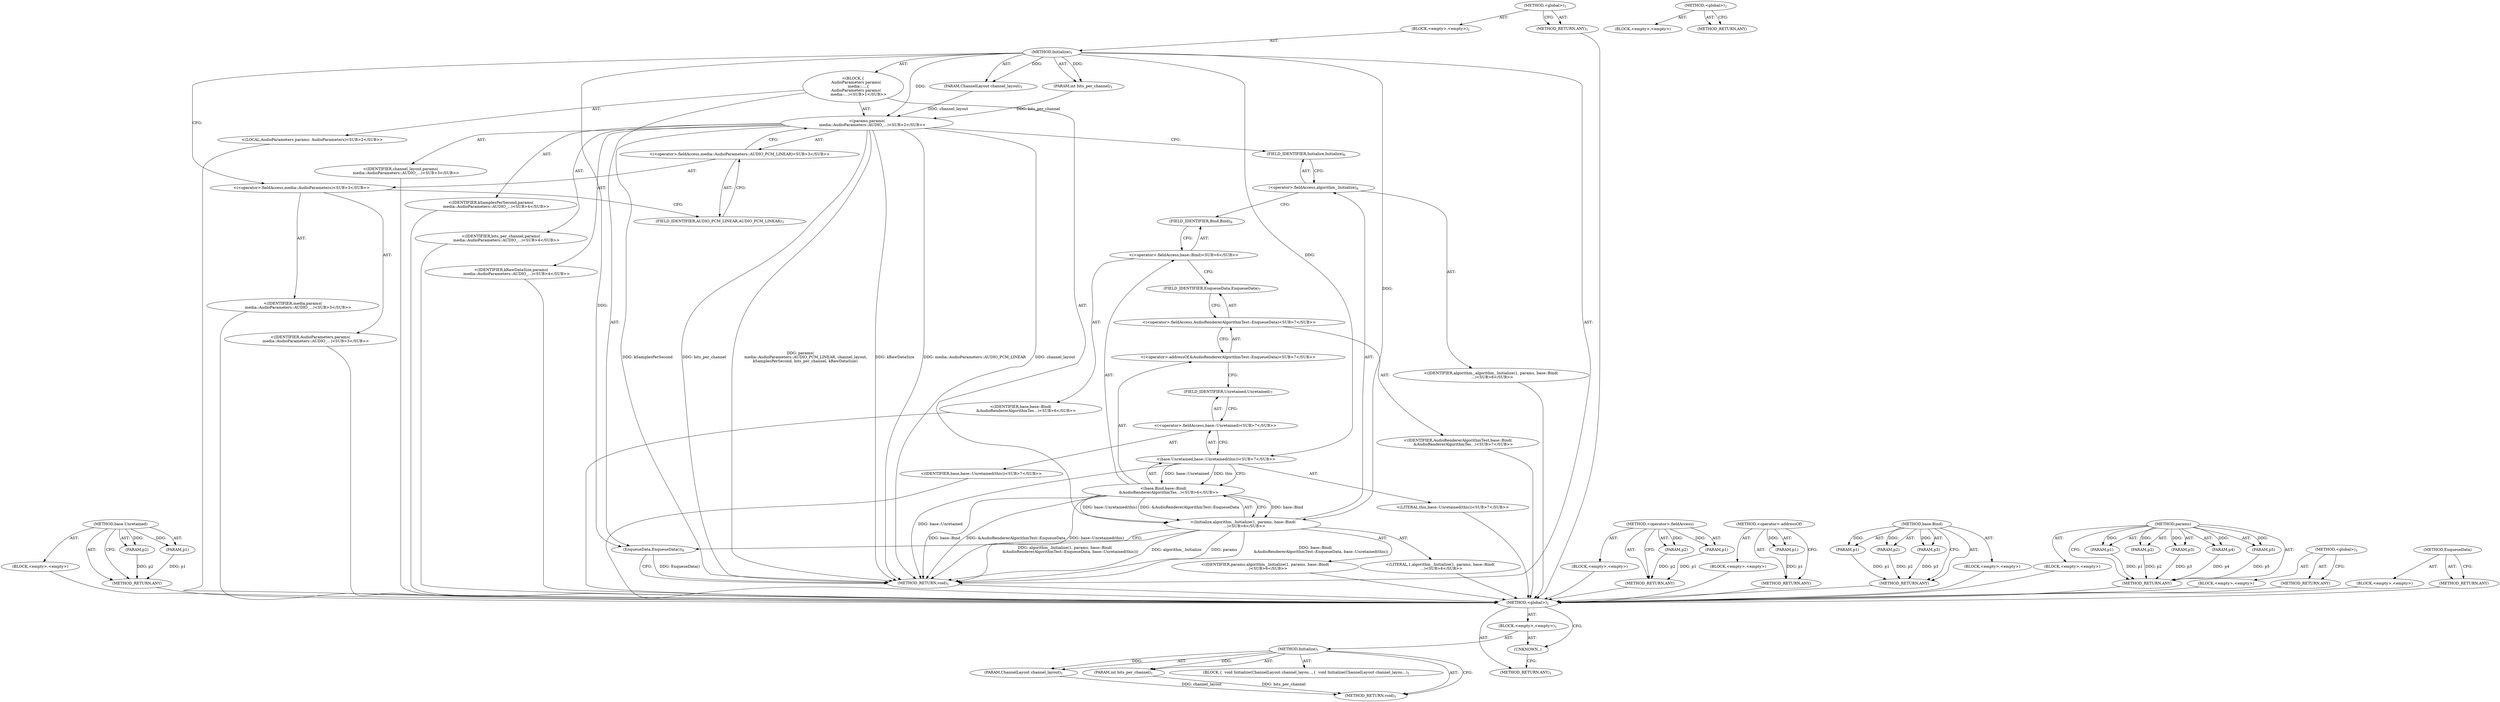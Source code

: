 digraph "&lt;global&gt;" {
vulnerable_91 [label=<(METHOD,base.Unretained)>];
vulnerable_92 [label=<(PARAM,p1)>];
vulnerable_93 [label=<(PARAM,p2)>];
vulnerable_94 [label=<(BLOCK,&lt;empty&gt;,&lt;empty&gt;)>];
vulnerable_95 [label=<(METHOD_RETURN,ANY)>];
vulnerable_6 [label=<(METHOD,&lt;global&gt;)<SUB>1</SUB>>];
vulnerable_7 [label=<(BLOCK,&lt;empty&gt;,&lt;empty&gt;)<SUB>1</SUB>>];
vulnerable_8 [label=<(METHOD,Initialize)<SUB>1</SUB>>];
vulnerable_9 [label=<(PARAM,ChannelLayout channel_layout)<SUB>1</SUB>>];
vulnerable_10 [label=<(PARAM,int bits_per_channel)<SUB>1</SUB>>];
vulnerable_11 [label="<(BLOCK,{
     AudioParameters params(
         media::...,{
     AudioParameters params(
         media::...)<SUB>1</SUB>>"];
vulnerable_12 [label="<(LOCAL,AudioParameters params: AudioParameters)<SUB>2</SUB>>"];
vulnerable_13 [label="<(params,params(
         media::AudioParameters::AUDIO_...)<SUB>2</SUB>>"];
vulnerable_14 [label="<(&lt;operator&gt;.fieldAccess,media::AudioParameters::AUDIO_PCM_LINEAR)<SUB>3</SUB>>"];
vulnerable_15 [label="<(&lt;operator&gt;.fieldAccess,media::AudioParameters)<SUB>3</SUB>>"];
vulnerable_16 [label="<(IDENTIFIER,media,params(
         media::AudioParameters::AUDIO_...)<SUB>3</SUB>>"];
vulnerable_17 [label="<(IDENTIFIER,AudioParameters,params(
         media::AudioParameters::AUDIO_...)<SUB>3</SUB>>"];
vulnerable_18 [label=<(FIELD_IDENTIFIER,AUDIO_PCM_LINEAR,AUDIO_PCM_LINEAR)<SUB>3</SUB>>];
vulnerable_19 [label="<(IDENTIFIER,channel_layout,params(
         media::AudioParameters::AUDIO_...)<SUB>3</SUB>>"];
vulnerable_20 [label="<(IDENTIFIER,kSamplesPerSecond,params(
         media::AudioParameters::AUDIO_...)<SUB>4</SUB>>"];
vulnerable_21 [label="<(IDENTIFIER,bits_per_channel,params(
         media::AudioParameters::AUDIO_...)<SUB>4</SUB>>"];
vulnerable_22 [label="<(IDENTIFIER,kRawDataSize,params(
         media::AudioParameters::AUDIO_...)<SUB>4</SUB>>"];
vulnerable_23 [label="<(Initialize,algorithm_.Initialize(1, params, base::Bind(
  ...)<SUB>6</SUB>>"];
vulnerable_24 [label=<(&lt;operator&gt;.fieldAccess,algorithm_.Initialize)<SUB>6</SUB>>];
vulnerable_25 [label="<(IDENTIFIER,algorithm_,algorithm_.Initialize(1, params, base::Bind(
  ...)<SUB>6</SUB>>"];
vulnerable_26 [label=<(FIELD_IDENTIFIER,Initialize,Initialize)<SUB>6</SUB>>];
vulnerable_27 [label="<(LITERAL,1,algorithm_.Initialize(1, params, base::Bind(
  ...)<SUB>6</SUB>>"];
vulnerable_28 [label="<(IDENTIFIER,params,algorithm_.Initialize(1, params, base::Bind(
  ...)<SUB>6</SUB>>"];
vulnerable_29 [label="<(base.Bind,base::Bind(
         &amp;AudioRendererAlgorithmTes...)<SUB>6</SUB>>"];
vulnerable_30 [label="<(&lt;operator&gt;.fieldAccess,base::Bind)<SUB>6</SUB>>"];
vulnerable_31 [label="<(IDENTIFIER,base,base::Bind(
         &amp;AudioRendererAlgorithmTes...)<SUB>6</SUB>>"];
vulnerable_32 [label=<(FIELD_IDENTIFIER,Bind,Bind)<SUB>6</SUB>>];
vulnerable_33 [label="<(&lt;operator&gt;.addressOf,&amp;AudioRendererAlgorithmTest::EnqueueData)<SUB>7</SUB>>"];
vulnerable_34 [label="<(&lt;operator&gt;.fieldAccess,AudioRendererAlgorithmTest::EnqueueData)<SUB>7</SUB>>"];
vulnerable_35 [label="<(IDENTIFIER,AudioRendererAlgorithmTest,base::Bind(
         &amp;AudioRendererAlgorithmTes...)<SUB>7</SUB>>"];
vulnerable_36 [label=<(FIELD_IDENTIFIER,EnqueueData,EnqueueData)<SUB>7</SUB>>];
vulnerable_37 [label="<(base.Unretained,base::Unretained(this))<SUB>7</SUB>>"];
vulnerable_38 [label="<(&lt;operator&gt;.fieldAccess,base::Unretained)<SUB>7</SUB>>"];
vulnerable_39 [label="<(IDENTIFIER,base,base::Unretained(this))<SUB>7</SUB>>"];
vulnerable_40 [label=<(FIELD_IDENTIFIER,Unretained,Unretained)<SUB>7</SUB>>];
vulnerable_41 [label="<(LITERAL,this,base::Unretained(this))<SUB>7</SUB>>"];
vulnerable_42 [label=<(EnqueueData,EnqueueData())<SUB>8</SUB>>];
vulnerable_43 [label=<(METHOD_RETURN,void)<SUB>1</SUB>>];
vulnerable_45 [label=<(METHOD_RETURN,ANY)<SUB>1</SUB>>];
vulnerable_76 [label=<(METHOD,&lt;operator&gt;.fieldAccess)>];
vulnerable_77 [label=<(PARAM,p1)>];
vulnerable_78 [label=<(PARAM,p2)>];
vulnerable_79 [label=<(BLOCK,&lt;empty&gt;,&lt;empty&gt;)>];
vulnerable_80 [label=<(METHOD_RETURN,ANY)>];
vulnerable_87 [label=<(METHOD,&lt;operator&gt;.addressOf)>];
vulnerable_88 [label=<(PARAM,p1)>];
vulnerable_89 [label=<(BLOCK,&lt;empty&gt;,&lt;empty&gt;)>];
vulnerable_90 [label=<(METHOD_RETURN,ANY)>];
vulnerable_81 [label=<(METHOD,base.Bind)>];
vulnerable_82 [label=<(PARAM,p1)>];
vulnerable_83 [label=<(PARAM,p2)>];
vulnerable_84 [label=<(PARAM,p3)>];
vulnerable_85 [label=<(BLOCK,&lt;empty&gt;,&lt;empty&gt;)>];
vulnerable_86 [label=<(METHOD_RETURN,ANY)>];
vulnerable_68 [label=<(METHOD,params)>];
vulnerable_69 [label=<(PARAM,p1)>];
vulnerable_70 [label=<(PARAM,p2)>];
vulnerable_71 [label=<(PARAM,p3)>];
vulnerable_72 [label=<(PARAM,p4)>];
vulnerable_73 [label=<(PARAM,p5)>];
vulnerable_74 [label=<(BLOCK,&lt;empty&gt;,&lt;empty&gt;)>];
vulnerable_75 [label=<(METHOD_RETURN,ANY)>];
vulnerable_62 [label=<(METHOD,&lt;global&gt;)<SUB>1</SUB>>];
vulnerable_63 [label=<(BLOCK,&lt;empty&gt;,&lt;empty&gt;)>];
vulnerable_64 [label=<(METHOD_RETURN,ANY)>];
vulnerable_96 [label=<(METHOD,EnqueueData)>];
vulnerable_97 [label=<(BLOCK,&lt;empty&gt;,&lt;empty&gt;)>];
vulnerable_98 [label=<(METHOD_RETURN,ANY)>];
fixed_6 [label=<(METHOD,&lt;global&gt;)<SUB>1</SUB>>];
fixed_7 [label=<(BLOCK,&lt;empty&gt;,&lt;empty&gt;)<SUB>1</SUB>>];
fixed_8 [label=<(METHOD,Initialize)<SUB>1</SUB>>];
fixed_9 [label=<(PARAM,ChannelLayout channel_layout)<SUB>1</SUB>>];
fixed_10 [label=<(PARAM,int bits_per_channel)<SUB>1</SUB>>];
fixed_11 [label=<(BLOCK,{
  void Initialize(ChannelLayout channel_layou...,{
  void Initialize(ChannelLayout channel_layou...)<SUB>1</SUB>>];
fixed_12 [label=<(METHOD_RETURN,void)<SUB>1</SUB>>];
fixed_14 [label=<(UNKNOWN,,)>];
fixed_15 [label=<(METHOD_RETURN,ANY)<SUB>1</SUB>>];
fixed_26 [label=<(METHOD,&lt;global&gt;)<SUB>1</SUB>>];
fixed_27 [label=<(BLOCK,&lt;empty&gt;,&lt;empty&gt;)>];
fixed_28 [label=<(METHOD_RETURN,ANY)>];
vulnerable_91 -> vulnerable_92  [key=0, label="AST: "];
vulnerable_91 -> vulnerable_92  [key=1, label="DDG: "];
vulnerable_91 -> vulnerable_94  [key=0, label="AST: "];
vulnerable_91 -> vulnerable_93  [key=0, label="AST: "];
vulnerable_91 -> vulnerable_93  [key=1, label="DDG: "];
vulnerable_91 -> vulnerable_95  [key=0, label="AST: "];
vulnerable_91 -> vulnerable_95  [key=1, label="CFG: "];
vulnerable_92 -> vulnerable_95  [key=0, label="DDG: p1"];
vulnerable_93 -> vulnerable_95  [key=0, label="DDG: p2"];
vulnerable_94 -> fixed_6  [key=0];
vulnerable_95 -> fixed_6  [key=0];
vulnerable_6 -> vulnerable_7  [key=0, label="AST: "];
vulnerable_6 -> vulnerable_45  [key=0, label="AST: "];
vulnerable_6 -> vulnerable_45  [key=1, label="CFG: "];
vulnerable_7 -> vulnerable_8  [key=0, label="AST: "];
vulnerable_8 -> vulnerable_9  [key=0, label="AST: "];
vulnerable_8 -> vulnerable_9  [key=1, label="DDG: "];
vulnerable_8 -> vulnerable_10  [key=0, label="AST: "];
vulnerable_8 -> vulnerable_10  [key=1, label="DDG: "];
vulnerable_8 -> vulnerable_11  [key=0, label="AST: "];
vulnerable_8 -> vulnerable_43  [key=0, label="AST: "];
vulnerable_8 -> vulnerable_15  [key=0, label="CFG: "];
vulnerable_8 -> vulnerable_42  [key=0, label="DDG: "];
vulnerable_8 -> vulnerable_13  [key=0, label="DDG: "];
vulnerable_8 -> vulnerable_23  [key=0, label="DDG: "];
vulnerable_8 -> vulnerable_37  [key=0, label="DDG: "];
vulnerable_9 -> vulnerable_13  [key=0, label="DDG: channel_layout"];
vulnerable_10 -> vulnerable_13  [key=0, label="DDG: bits_per_channel"];
vulnerable_11 -> vulnerable_12  [key=0, label="AST: "];
vulnerable_11 -> vulnerable_13  [key=0, label="AST: "];
vulnerable_11 -> vulnerable_23  [key=0, label="AST: "];
vulnerable_11 -> vulnerable_42  [key=0, label="AST: "];
vulnerable_12 -> fixed_6  [key=0];
vulnerable_13 -> vulnerable_14  [key=0, label="AST: "];
vulnerable_13 -> vulnerable_19  [key=0, label="AST: "];
vulnerable_13 -> vulnerable_20  [key=0, label="AST: "];
vulnerable_13 -> vulnerable_21  [key=0, label="AST: "];
vulnerable_13 -> vulnerable_22  [key=0, label="AST: "];
vulnerable_13 -> vulnerable_26  [key=0, label="CFG: "];
vulnerable_13 -> vulnerable_43  [key=0, label="DDG: media::AudioParameters::AUDIO_PCM_LINEAR"];
vulnerable_13 -> vulnerable_43  [key=1, label="DDG: channel_layout"];
vulnerable_13 -> vulnerable_43  [key=2, label="DDG: kSamplesPerSecond"];
vulnerable_13 -> vulnerable_43  [key=3, label="DDG: bits_per_channel"];
vulnerable_13 -> vulnerable_43  [key=4, label="DDG: params(
         media::AudioParameters::AUDIO_PCM_LINEAR, channel_layout,
        kSamplesPerSecond, bits_per_channel, kRawDataSize)"];
vulnerable_13 -> vulnerable_43  [key=5, label="DDG: kRawDataSize"];
vulnerable_14 -> vulnerable_15  [key=0, label="AST: "];
vulnerable_14 -> vulnerable_18  [key=0, label="AST: "];
vulnerable_14 -> vulnerable_13  [key=0, label="CFG: "];
vulnerable_15 -> vulnerable_16  [key=0, label="AST: "];
vulnerable_15 -> vulnerable_17  [key=0, label="AST: "];
vulnerable_15 -> vulnerable_18  [key=0, label="CFG: "];
vulnerable_16 -> fixed_6  [key=0];
vulnerable_17 -> fixed_6  [key=0];
vulnerable_18 -> vulnerable_14  [key=0, label="CFG: "];
vulnerable_19 -> fixed_6  [key=0];
vulnerable_20 -> fixed_6  [key=0];
vulnerable_21 -> fixed_6  [key=0];
vulnerable_22 -> fixed_6  [key=0];
vulnerable_23 -> vulnerable_24  [key=0, label="AST: "];
vulnerable_23 -> vulnerable_27  [key=0, label="AST: "];
vulnerable_23 -> vulnerable_28  [key=0, label="AST: "];
vulnerable_23 -> vulnerable_29  [key=0, label="AST: "];
vulnerable_23 -> vulnerable_42  [key=0, label="CFG: "];
vulnerable_23 -> vulnerable_43  [key=0, label="DDG: algorithm_.Initialize"];
vulnerable_23 -> vulnerable_43  [key=1, label="DDG: params"];
vulnerable_23 -> vulnerable_43  [key=2, label="DDG: base::Bind(
         &amp;AudioRendererAlgorithmTest::EnqueueData, base::Unretained(this))"];
vulnerable_23 -> vulnerable_43  [key=3, label="DDG: algorithm_.Initialize(1, params, base::Bind(
         &amp;AudioRendererAlgorithmTest::EnqueueData, base::Unretained(this)))"];
vulnerable_24 -> vulnerable_25  [key=0, label="AST: "];
vulnerable_24 -> vulnerable_26  [key=0, label="AST: "];
vulnerable_24 -> vulnerable_32  [key=0, label="CFG: "];
vulnerable_25 -> fixed_6  [key=0];
vulnerable_26 -> vulnerable_24  [key=0, label="CFG: "];
vulnerable_27 -> fixed_6  [key=0];
vulnerable_28 -> fixed_6  [key=0];
vulnerable_29 -> vulnerable_30  [key=0, label="AST: "];
vulnerable_29 -> vulnerable_33  [key=0, label="AST: "];
vulnerable_29 -> vulnerable_37  [key=0, label="AST: "];
vulnerable_29 -> vulnerable_23  [key=0, label="CFG: "];
vulnerable_29 -> vulnerable_23  [key=1, label="DDG: base::Bind"];
vulnerable_29 -> vulnerable_23  [key=2, label="DDG: &amp;AudioRendererAlgorithmTest::EnqueueData"];
vulnerable_29 -> vulnerable_23  [key=3, label="DDG: base::Unretained(this)"];
vulnerable_29 -> vulnerable_43  [key=0, label="DDG: base::Bind"];
vulnerable_29 -> vulnerable_43  [key=1, label="DDG: &amp;AudioRendererAlgorithmTest::EnqueueData"];
vulnerable_29 -> vulnerable_43  [key=2, label="DDG: base::Unretained(this)"];
vulnerable_30 -> vulnerable_31  [key=0, label="AST: "];
vulnerable_30 -> vulnerable_32  [key=0, label="AST: "];
vulnerable_30 -> vulnerable_36  [key=0, label="CFG: "];
vulnerable_31 -> fixed_6  [key=0];
vulnerable_32 -> vulnerable_30  [key=0, label="CFG: "];
vulnerable_33 -> vulnerable_34  [key=0, label="AST: "];
vulnerable_33 -> vulnerable_40  [key=0, label="CFG: "];
vulnerable_34 -> vulnerable_35  [key=0, label="AST: "];
vulnerable_34 -> vulnerable_36  [key=0, label="AST: "];
vulnerable_34 -> vulnerable_33  [key=0, label="CFG: "];
vulnerable_35 -> fixed_6  [key=0];
vulnerable_36 -> vulnerable_34  [key=0, label="CFG: "];
vulnerable_37 -> vulnerable_38  [key=0, label="AST: "];
vulnerable_37 -> vulnerable_41  [key=0, label="AST: "];
vulnerable_37 -> vulnerable_29  [key=0, label="CFG: "];
vulnerable_37 -> vulnerable_29  [key=1, label="DDG: base::Unretained"];
vulnerable_37 -> vulnerable_29  [key=2, label="DDG: this"];
vulnerable_37 -> vulnerable_43  [key=0, label="DDG: base::Unretained"];
vulnerable_38 -> vulnerable_39  [key=0, label="AST: "];
vulnerable_38 -> vulnerable_40  [key=0, label="AST: "];
vulnerable_38 -> vulnerable_37  [key=0, label="CFG: "];
vulnerable_39 -> fixed_6  [key=0];
vulnerable_40 -> vulnerable_38  [key=0, label="CFG: "];
vulnerable_41 -> fixed_6  [key=0];
vulnerable_42 -> vulnerable_43  [key=0, label="CFG: "];
vulnerable_42 -> vulnerable_43  [key=1, label="DDG: EnqueueData()"];
vulnerable_43 -> fixed_6  [key=0];
vulnerable_45 -> fixed_6  [key=0];
vulnerable_76 -> vulnerable_77  [key=0, label="AST: "];
vulnerable_76 -> vulnerable_77  [key=1, label="DDG: "];
vulnerable_76 -> vulnerable_79  [key=0, label="AST: "];
vulnerable_76 -> vulnerable_78  [key=0, label="AST: "];
vulnerable_76 -> vulnerable_78  [key=1, label="DDG: "];
vulnerable_76 -> vulnerable_80  [key=0, label="AST: "];
vulnerable_76 -> vulnerable_80  [key=1, label="CFG: "];
vulnerable_77 -> vulnerable_80  [key=0, label="DDG: p1"];
vulnerable_78 -> vulnerable_80  [key=0, label="DDG: p2"];
vulnerable_79 -> fixed_6  [key=0];
vulnerable_80 -> fixed_6  [key=0];
vulnerable_87 -> vulnerable_88  [key=0, label="AST: "];
vulnerable_87 -> vulnerable_88  [key=1, label="DDG: "];
vulnerable_87 -> vulnerable_89  [key=0, label="AST: "];
vulnerable_87 -> vulnerable_90  [key=0, label="AST: "];
vulnerable_87 -> vulnerable_90  [key=1, label="CFG: "];
vulnerable_88 -> vulnerable_90  [key=0, label="DDG: p1"];
vulnerable_89 -> fixed_6  [key=0];
vulnerable_90 -> fixed_6  [key=0];
vulnerable_81 -> vulnerable_82  [key=0, label="AST: "];
vulnerable_81 -> vulnerable_82  [key=1, label="DDG: "];
vulnerable_81 -> vulnerable_85  [key=0, label="AST: "];
vulnerable_81 -> vulnerable_83  [key=0, label="AST: "];
vulnerable_81 -> vulnerable_83  [key=1, label="DDG: "];
vulnerable_81 -> vulnerable_86  [key=0, label="AST: "];
vulnerable_81 -> vulnerable_86  [key=1, label="CFG: "];
vulnerable_81 -> vulnerable_84  [key=0, label="AST: "];
vulnerable_81 -> vulnerable_84  [key=1, label="DDG: "];
vulnerable_82 -> vulnerable_86  [key=0, label="DDG: p1"];
vulnerable_83 -> vulnerable_86  [key=0, label="DDG: p2"];
vulnerable_84 -> vulnerable_86  [key=0, label="DDG: p3"];
vulnerable_85 -> fixed_6  [key=0];
vulnerable_86 -> fixed_6  [key=0];
vulnerable_68 -> vulnerable_69  [key=0, label="AST: "];
vulnerable_68 -> vulnerable_69  [key=1, label="DDG: "];
vulnerable_68 -> vulnerable_74  [key=0, label="AST: "];
vulnerable_68 -> vulnerable_70  [key=0, label="AST: "];
vulnerable_68 -> vulnerable_70  [key=1, label="DDG: "];
vulnerable_68 -> vulnerable_75  [key=0, label="AST: "];
vulnerable_68 -> vulnerable_75  [key=1, label="CFG: "];
vulnerable_68 -> vulnerable_71  [key=0, label="AST: "];
vulnerable_68 -> vulnerable_71  [key=1, label="DDG: "];
vulnerable_68 -> vulnerable_72  [key=0, label="AST: "];
vulnerable_68 -> vulnerable_72  [key=1, label="DDG: "];
vulnerable_68 -> vulnerable_73  [key=0, label="AST: "];
vulnerable_68 -> vulnerable_73  [key=1, label="DDG: "];
vulnerable_69 -> vulnerable_75  [key=0, label="DDG: p1"];
vulnerable_70 -> vulnerable_75  [key=0, label="DDG: p2"];
vulnerable_71 -> vulnerable_75  [key=0, label="DDG: p3"];
vulnerable_72 -> vulnerable_75  [key=0, label="DDG: p4"];
vulnerable_73 -> vulnerable_75  [key=0, label="DDG: p5"];
vulnerable_74 -> fixed_6  [key=0];
vulnerable_75 -> fixed_6  [key=0];
vulnerable_62 -> vulnerable_63  [key=0, label="AST: "];
vulnerable_62 -> vulnerable_64  [key=0, label="AST: "];
vulnerable_62 -> vulnerable_64  [key=1, label="CFG: "];
vulnerable_63 -> fixed_6  [key=0];
vulnerable_64 -> fixed_6  [key=0];
vulnerable_96 -> vulnerable_97  [key=0, label="AST: "];
vulnerable_96 -> vulnerable_98  [key=0, label="AST: "];
vulnerable_96 -> vulnerable_98  [key=1, label="CFG: "];
vulnerable_97 -> fixed_6  [key=0];
vulnerable_98 -> fixed_6  [key=0];
fixed_6 -> fixed_7  [key=0, label="AST: "];
fixed_6 -> fixed_15  [key=0, label="AST: "];
fixed_6 -> fixed_14  [key=0, label="CFG: "];
fixed_7 -> fixed_8  [key=0, label="AST: "];
fixed_7 -> fixed_14  [key=0, label="AST: "];
fixed_8 -> fixed_9  [key=0, label="AST: "];
fixed_8 -> fixed_9  [key=1, label="DDG: "];
fixed_8 -> fixed_10  [key=0, label="AST: "];
fixed_8 -> fixed_10  [key=1, label="DDG: "];
fixed_8 -> fixed_11  [key=0, label="AST: "];
fixed_8 -> fixed_12  [key=0, label="AST: "];
fixed_8 -> fixed_12  [key=1, label="CFG: "];
fixed_9 -> fixed_12  [key=0, label="DDG: channel_layout"];
fixed_10 -> fixed_12  [key=0, label="DDG: bits_per_channel"];
fixed_14 -> fixed_15  [key=0, label="CFG: "];
fixed_26 -> fixed_27  [key=0, label="AST: "];
fixed_26 -> fixed_28  [key=0, label="AST: "];
fixed_26 -> fixed_28  [key=1, label="CFG: "];
}
